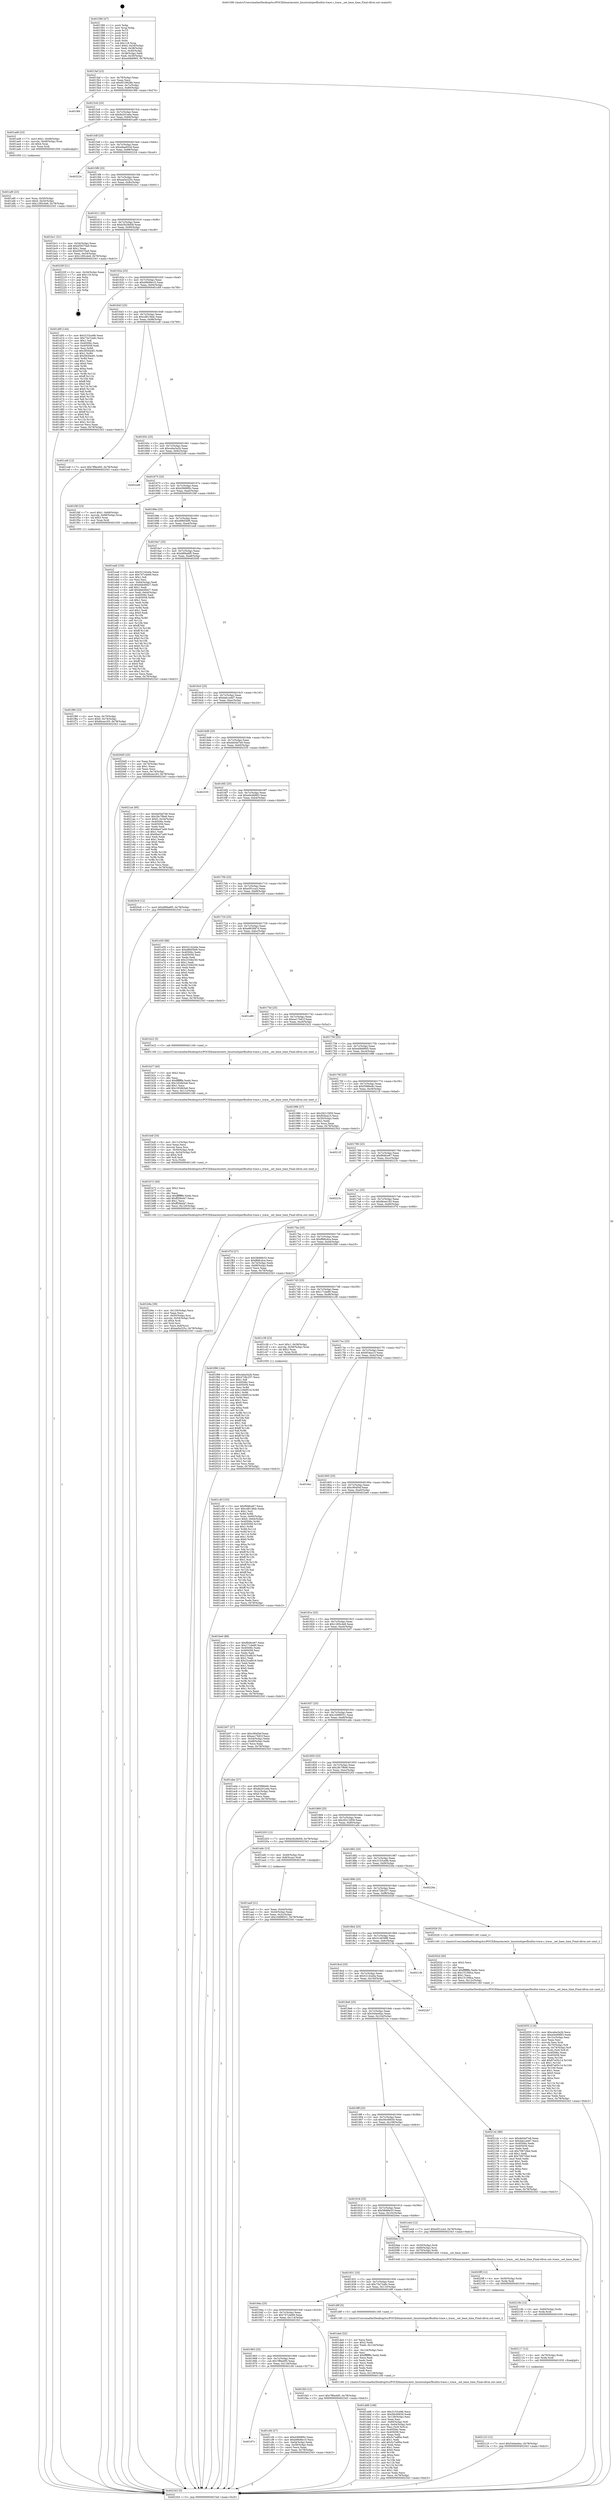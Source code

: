 digraph "0x401580" {
  label = "0x401580 (/mnt/c/Users/mathe/Desktop/tcc/POCII/binaries/extr_linuxtoolsperfbuiltin-trace.c_trace__set_base_time_Final-ollvm.out::main(0))"
  labelloc = "t"
  node[shape=record]

  Entry [label="",width=0.3,height=0.3,shape=circle,fillcolor=black,style=filled]
  "0x4015af" [label="{
     0x4015af [23]\l
     | [instrs]\l
     &nbsp;&nbsp;0x4015af \<+3\>: mov -0x78(%rbp),%eax\l
     &nbsp;&nbsp;0x4015b2 \<+2\>: mov %eax,%ecx\l
     &nbsp;&nbsp;0x4015b4 \<+6\>: sub $0x8519928b,%ecx\l
     &nbsp;&nbsp;0x4015ba \<+3\>: mov %eax,-0x7c(%rbp)\l
     &nbsp;&nbsp;0x4015bd \<+3\>: mov %ecx,-0x80(%rbp)\l
     &nbsp;&nbsp;0x4015c0 \<+6\>: je 00000000004019f4 \<main+0x474\>\l
  }"]
  "0x4019f4" [label="{
     0x4019f4\l
  }", style=dashed]
  "0x4015c6" [label="{
     0x4015c6 [25]\l
     | [instrs]\l
     &nbsp;&nbsp;0x4015c6 \<+5\>: jmp 00000000004015cb \<main+0x4b\>\l
     &nbsp;&nbsp;0x4015cb \<+3\>: mov -0x7c(%rbp),%eax\l
     &nbsp;&nbsp;0x4015ce \<+5\>: sub $0x8a201eda,%eax\l
     &nbsp;&nbsp;0x4015d3 \<+6\>: mov %eax,-0x84(%rbp)\l
     &nbsp;&nbsp;0x4015d9 \<+6\>: je 0000000000401ad9 \<main+0x559\>\l
  }"]
  Exit [label="",width=0.3,height=0.3,shape=circle,fillcolor=black,style=filled,peripheries=2]
  "0x401ad9" [label="{
     0x401ad9 [23]\l
     | [instrs]\l
     &nbsp;&nbsp;0x401ad9 \<+7\>: movl $0x1,-0x48(%rbp)\l
     &nbsp;&nbsp;0x401ae0 \<+4\>: movslq -0x48(%rbp),%rax\l
     &nbsp;&nbsp;0x401ae4 \<+4\>: shl $0x4,%rax\l
     &nbsp;&nbsp;0x401ae8 \<+3\>: mov %rax,%rdi\l
     &nbsp;&nbsp;0x401aeb \<+5\>: call 0000000000401050 \<malloc@plt\>\l
     | [calls]\l
     &nbsp;&nbsp;0x401050 \{1\} (unknown)\l
  }"]
  "0x4015df" [label="{
     0x4015df [25]\l
     | [instrs]\l
     &nbsp;&nbsp;0x4015df \<+5\>: jmp 00000000004015e4 \<main+0x64\>\l
     &nbsp;&nbsp;0x4015e4 \<+3\>: mov -0x7c(%rbp),%eax\l
     &nbsp;&nbsp;0x4015e7 \<+5\>: sub $0xa9aa933d,%eax\l
     &nbsp;&nbsp;0x4015ec \<+6\>: mov %eax,-0x88(%rbp)\l
     &nbsp;&nbsp;0x4015f2 \<+6\>: je 0000000000402224 \<main+0xca4\>\l
  }"]
  "0x402123" [label="{
     0x402123 [12]\l
     | [instrs]\l
     &nbsp;&nbsp;0x402123 \<+7\>: movl $0x544ee0ac,-0x78(%rbp)\l
     &nbsp;&nbsp;0x40212a \<+5\>: jmp 0000000000402343 \<main+0xdc3\>\l
  }"]
  "0x402224" [label="{
     0x402224\l
  }", style=dashed]
  "0x4015f8" [label="{
     0x4015f8 [25]\l
     | [instrs]\l
     &nbsp;&nbsp;0x4015f8 \<+5\>: jmp 00000000004015fd \<main+0x7d\>\l
     &nbsp;&nbsp;0x4015fd \<+3\>: mov -0x7c(%rbp),%eax\l
     &nbsp;&nbsp;0x401600 \<+5\>: sub $0xaa5e325c,%eax\l
     &nbsp;&nbsp;0x401605 \<+6\>: mov %eax,-0x8c(%rbp)\l
     &nbsp;&nbsp;0x40160b \<+6\>: je 0000000000401bc1 \<main+0x641\>\l
  }"]
  "0x402117" [label="{
     0x402117 [12]\l
     | [instrs]\l
     &nbsp;&nbsp;0x402117 \<+4\>: mov -0x70(%rbp),%rdx\l
     &nbsp;&nbsp;0x40211b \<+3\>: mov %rdx,%rdi\l
     &nbsp;&nbsp;0x40211e \<+5\>: call 0000000000401030 \<free@plt\>\l
     | [calls]\l
     &nbsp;&nbsp;0x401030 \{1\} (unknown)\l
  }"]
  "0x401bc1" [label="{
     0x401bc1 [31]\l
     | [instrs]\l
     &nbsp;&nbsp;0x401bc1 \<+3\>: mov -0x54(%rbp),%eax\l
     &nbsp;&nbsp;0x401bc4 \<+5\>: add $0xd59370a9,%eax\l
     &nbsp;&nbsp;0x401bc9 \<+3\>: add $0x1,%eax\l
     &nbsp;&nbsp;0x401bcc \<+5\>: sub $0xd59370a9,%eax\l
     &nbsp;&nbsp;0x401bd1 \<+3\>: mov %eax,-0x54(%rbp)\l
     &nbsp;&nbsp;0x401bd4 \<+7\>: movl $0x1285c4e8,-0x78(%rbp)\l
     &nbsp;&nbsp;0x401bdb \<+5\>: jmp 0000000000402343 \<main+0xdc3\>\l
  }"]
  "0x401611" [label="{
     0x401611 [25]\l
     | [instrs]\l
     &nbsp;&nbsp;0x401611 \<+5\>: jmp 0000000000401616 \<main+0x96\>\l
     &nbsp;&nbsp;0x401616 \<+3\>: mov -0x7c(%rbp),%eax\l
     &nbsp;&nbsp;0x401619 \<+5\>: sub $0xb3b28d58,%eax\l
     &nbsp;&nbsp;0x40161e \<+6\>: mov %eax,-0x90(%rbp)\l
     &nbsp;&nbsp;0x401624 \<+6\>: je 000000000040220f \<main+0xc8f\>\l
  }"]
  "0x40210b" [label="{
     0x40210b [12]\l
     | [instrs]\l
     &nbsp;&nbsp;0x40210b \<+4\>: mov -0x60(%rbp),%rdx\l
     &nbsp;&nbsp;0x40210f \<+3\>: mov %rdx,%rdi\l
     &nbsp;&nbsp;0x402112 \<+5\>: call 0000000000401030 \<free@plt\>\l
     | [calls]\l
     &nbsp;&nbsp;0x401030 \{1\} (unknown)\l
  }"]
  "0x40220f" [label="{
     0x40220f [21]\l
     | [instrs]\l
     &nbsp;&nbsp;0x40220f \<+3\>: mov -0x34(%rbp),%eax\l
     &nbsp;&nbsp;0x402212 \<+7\>: add $0x118,%rsp\l
     &nbsp;&nbsp;0x402219 \<+1\>: pop %rbx\l
     &nbsp;&nbsp;0x40221a \<+2\>: pop %r12\l
     &nbsp;&nbsp;0x40221c \<+2\>: pop %r13\l
     &nbsp;&nbsp;0x40221e \<+2\>: pop %r14\l
     &nbsp;&nbsp;0x402220 \<+2\>: pop %r15\l
     &nbsp;&nbsp;0x402222 \<+1\>: pop %rbp\l
     &nbsp;&nbsp;0x402223 \<+1\>: ret\l
  }"]
  "0x40162a" [label="{
     0x40162a [25]\l
     | [instrs]\l
     &nbsp;&nbsp;0x40162a \<+5\>: jmp 000000000040162f \<main+0xaf\>\l
     &nbsp;&nbsp;0x40162f \<+3\>: mov -0x7c(%rbp),%eax\l
     &nbsp;&nbsp;0x401632 \<+5\>: sub $0xb96d6e10,%eax\l
     &nbsp;&nbsp;0x401637 \<+6\>: mov %eax,-0x94(%rbp)\l
     &nbsp;&nbsp;0x40163d \<+6\>: je 0000000000401d0f \<main+0x78f\>\l
  }"]
  "0x4020ff" [label="{
     0x4020ff [12]\l
     | [instrs]\l
     &nbsp;&nbsp;0x4020ff \<+4\>: mov -0x50(%rbp),%rdx\l
     &nbsp;&nbsp;0x402103 \<+3\>: mov %rdx,%rdi\l
     &nbsp;&nbsp;0x402106 \<+5\>: call 0000000000401030 \<free@plt\>\l
     | [calls]\l
     &nbsp;&nbsp;0x401030 \{1\} (unknown)\l
  }"]
  "0x401d0f" [label="{
     0x401d0f [144]\l
     | [instrs]\l
     &nbsp;&nbsp;0x401d0f \<+5\>: mov $0x3153ce9b,%eax\l
     &nbsp;&nbsp;0x401d14 \<+5\>: mov $0x73a72a8c,%ecx\l
     &nbsp;&nbsp;0x401d19 \<+2\>: mov $0x1,%dl\l
     &nbsp;&nbsp;0x401d1b \<+7\>: mov 0x40506c,%esi\l
     &nbsp;&nbsp;0x401d22 \<+7\>: mov 0x405058,%edi\l
     &nbsp;&nbsp;0x401d29 \<+3\>: mov %esi,%r8d\l
     &nbsp;&nbsp;0x401d2c \<+7\>: sub $0x5830e4f1,%r8d\l
     &nbsp;&nbsp;0x401d33 \<+4\>: sub $0x1,%r8d\l
     &nbsp;&nbsp;0x401d37 \<+7\>: add $0x5830e4f1,%r8d\l
     &nbsp;&nbsp;0x401d3e \<+4\>: imul %r8d,%esi\l
     &nbsp;&nbsp;0x401d42 \<+3\>: and $0x1,%esi\l
     &nbsp;&nbsp;0x401d45 \<+3\>: cmp $0x0,%esi\l
     &nbsp;&nbsp;0x401d48 \<+4\>: sete %r9b\l
     &nbsp;&nbsp;0x401d4c \<+3\>: cmp $0xa,%edi\l
     &nbsp;&nbsp;0x401d4f \<+4\>: setl %r10b\l
     &nbsp;&nbsp;0x401d53 \<+3\>: mov %r9b,%r11b\l
     &nbsp;&nbsp;0x401d56 \<+4\>: xor $0xff,%r11b\l
     &nbsp;&nbsp;0x401d5a \<+3\>: mov %r10b,%bl\l
     &nbsp;&nbsp;0x401d5d \<+3\>: xor $0xff,%bl\l
     &nbsp;&nbsp;0x401d60 \<+3\>: xor $0x0,%dl\l
     &nbsp;&nbsp;0x401d63 \<+3\>: mov %r11b,%r14b\l
     &nbsp;&nbsp;0x401d66 \<+4\>: and $0x0,%r14b\l
     &nbsp;&nbsp;0x401d6a \<+3\>: and %dl,%r9b\l
     &nbsp;&nbsp;0x401d6d \<+3\>: mov %bl,%r15b\l
     &nbsp;&nbsp;0x401d70 \<+4\>: and $0x0,%r15b\l
     &nbsp;&nbsp;0x401d74 \<+3\>: and %dl,%r10b\l
     &nbsp;&nbsp;0x401d77 \<+3\>: or %r9b,%r14b\l
     &nbsp;&nbsp;0x401d7a \<+3\>: or %r10b,%r15b\l
     &nbsp;&nbsp;0x401d7d \<+3\>: xor %r15b,%r14b\l
     &nbsp;&nbsp;0x401d80 \<+3\>: or %bl,%r11b\l
     &nbsp;&nbsp;0x401d83 \<+4\>: xor $0xff,%r11b\l
     &nbsp;&nbsp;0x401d87 \<+3\>: or $0x0,%dl\l
     &nbsp;&nbsp;0x401d8a \<+3\>: and %dl,%r11b\l
     &nbsp;&nbsp;0x401d8d \<+3\>: or %r11b,%r14b\l
     &nbsp;&nbsp;0x401d90 \<+4\>: test $0x1,%r14b\l
     &nbsp;&nbsp;0x401d94 \<+3\>: cmovne %ecx,%eax\l
     &nbsp;&nbsp;0x401d97 \<+3\>: mov %eax,-0x78(%rbp)\l
     &nbsp;&nbsp;0x401d9a \<+5\>: jmp 0000000000402343 \<main+0xdc3\>\l
  }"]
  "0x401643" [label="{
     0x401643 [25]\l
     | [instrs]\l
     &nbsp;&nbsp;0x401643 \<+5\>: jmp 0000000000401648 \<main+0xc8\>\l
     &nbsp;&nbsp;0x401648 \<+3\>: mov -0x7c(%rbp),%eax\l
     &nbsp;&nbsp;0x40164b \<+5\>: sub $0xcd8136dc,%eax\l
     &nbsp;&nbsp;0x401650 \<+6\>: mov %eax,-0x98(%rbp)\l
     &nbsp;&nbsp;0x401656 \<+6\>: je 0000000000401ce8 \<main+0x768\>\l
  }"]
  "0x402055" [label="{
     0x402055 [116]\l
     | [instrs]\l
     &nbsp;&nbsp;0x402055 \<+5\>: mov $0xceba3a2b,%ecx\l
     &nbsp;&nbsp;0x40205a \<+5\>: mov $0xe0e46883,%edx\l
     &nbsp;&nbsp;0x40205f \<+6\>: mov -0x12c(%rbp),%esi\l
     &nbsp;&nbsp;0x402065 \<+3\>: imul %eax,%esi\l
     &nbsp;&nbsp;0x402068 \<+3\>: movslq %esi,%rdi\l
     &nbsp;&nbsp;0x40206b \<+4\>: mov -0x70(%rbp),%r8\l
     &nbsp;&nbsp;0x40206f \<+4\>: movslq -0x74(%rbp),%r9\l
     &nbsp;&nbsp;0x402073 \<+4\>: mov %rdi,(%r8,%r9,8)\l
     &nbsp;&nbsp;0x402077 \<+7\>: mov 0x40506c,%eax\l
     &nbsp;&nbsp;0x40207e \<+7\>: mov 0x405058,%esi\l
     &nbsp;&nbsp;0x402085 \<+3\>: mov %eax,%r10d\l
     &nbsp;&nbsp;0x402088 \<+7\>: add $0x87a05c14,%r10d\l
     &nbsp;&nbsp;0x40208f \<+4\>: sub $0x1,%r10d\l
     &nbsp;&nbsp;0x402093 \<+7\>: sub $0x87a05c14,%r10d\l
     &nbsp;&nbsp;0x40209a \<+4\>: imul %r10d,%eax\l
     &nbsp;&nbsp;0x40209e \<+3\>: and $0x1,%eax\l
     &nbsp;&nbsp;0x4020a1 \<+3\>: cmp $0x0,%eax\l
     &nbsp;&nbsp;0x4020a4 \<+4\>: sete %r11b\l
     &nbsp;&nbsp;0x4020a8 \<+3\>: cmp $0xa,%esi\l
     &nbsp;&nbsp;0x4020ab \<+3\>: setl %bl\l
     &nbsp;&nbsp;0x4020ae \<+3\>: mov %r11b,%r14b\l
     &nbsp;&nbsp;0x4020b1 \<+3\>: and %bl,%r14b\l
     &nbsp;&nbsp;0x4020b4 \<+3\>: xor %bl,%r11b\l
     &nbsp;&nbsp;0x4020b7 \<+3\>: or %r11b,%r14b\l
     &nbsp;&nbsp;0x4020ba \<+4\>: test $0x1,%r14b\l
     &nbsp;&nbsp;0x4020be \<+3\>: cmovne %edx,%ecx\l
     &nbsp;&nbsp;0x4020c1 \<+3\>: mov %ecx,-0x78(%rbp)\l
     &nbsp;&nbsp;0x4020c4 \<+5\>: jmp 0000000000402343 \<main+0xdc3\>\l
  }"]
  "0x401ce8" [label="{
     0x401ce8 [12]\l
     | [instrs]\l
     &nbsp;&nbsp;0x401ce8 \<+7\>: movl $0x7ff4e495,-0x78(%rbp)\l
     &nbsp;&nbsp;0x401cef \<+5\>: jmp 0000000000402343 \<main+0xdc3\>\l
  }"]
  "0x40165c" [label="{
     0x40165c [25]\l
     | [instrs]\l
     &nbsp;&nbsp;0x40165c \<+5\>: jmp 0000000000401661 \<main+0xe1\>\l
     &nbsp;&nbsp;0x401661 \<+3\>: mov -0x7c(%rbp),%eax\l
     &nbsp;&nbsp;0x401664 \<+5\>: sub $0xceba3a2b,%eax\l
     &nbsp;&nbsp;0x401669 \<+6\>: mov %eax,-0x9c(%rbp)\l
     &nbsp;&nbsp;0x40166f \<+6\>: je 00000000004022d8 \<main+0xd58\>\l
  }"]
  "0x40202d" [label="{
     0x40202d [40]\l
     | [instrs]\l
     &nbsp;&nbsp;0x40202d \<+5\>: mov $0x2,%ecx\l
     &nbsp;&nbsp;0x402032 \<+1\>: cltd\l
     &nbsp;&nbsp;0x402033 \<+2\>: idiv %ecx\l
     &nbsp;&nbsp;0x402035 \<+6\>: imul $0xfffffffe,%edx,%ecx\l
     &nbsp;&nbsp;0x40203b \<+6\>: sub $0x15156fca,%ecx\l
     &nbsp;&nbsp;0x402041 \<+3\>: add $0x1,%ecx\l
     &nbsp;&nbsp;0x402044 \<+6\>: add $0x15156fca,%ecx\l
     &nbsp;&nbsp;0x40204a \<+6\>: mov %ecx,-0x12c(%rbp)\l
     &nbsp;&nbsp;0x402050 \<+5\>: call 0000000000401160 \<next_i\>\l
     | [calls]\l
     &nbsp;&nbsp;0x401160 \{1\} (/mnt/c/Users/mathe/Desktop/tcc/POCII/binaries/extr_linuxtoolsperfbuiltin-trace.c_trace__set_base_time_Final-ollvm.out::next_i)\l
  }"]
  "0x4022d8" [label="{
     0x4022d8\l
  }", style=dashed]
  "0x401675" [label="{
     0x401675 [25]\l
     | [instrs]\l
     &nbsp;&nbsp;0x401675 \<+5\>: jmp 000000000040167a \<main+0xfa\>\l
     &nbsp;&nbsp;0x40167a \<+3\>: mov -0x7c(%rbp),%eax\l
     &nbsp;&nbsp;0x40167d \<+5\>: sub $0xd3668f0c,%eax\l
     &nbsp;&nbsp;0x401682 \<+6\>: mov %eax,-0xa0(%rbp)\l
     &nbsp;&nbsp;0x401688 \<+6\>: je 0000000000401f4f \<main+0x9cf\>\l
  }"]
  "0x401f66" [label="{
     0x401f66 [23]\l
     | [instrs]\l
     &nbsp;&nbsp;0x401f66 \<+4\>: mov %rax,-0x70(%rbp)\l
     &nbsp;&nbsp;0x401f6a \<+7\>: movl $0x0,-0x74(%rbp)\l
     &nbsp;&nbsp;0x401f71 \<+7\>: movl $0xfdcee183,-0x78(%rbp)\l
     &nbsp;&nbsp;0x401f78 \<+5\>: jmp 0000000000402343 \<main+0xdc3\>\l
  }"]
  "0x401f4f" [label="{
     0x401f4f [23]\l
     | [instrs]\l
     &nbsp;&nbsp;0x401f4f \<+7\>: movl $0x1,-0x68(%rbp)\l
     &nbsp;&nbsp;0x401f56 \<+4\>: movslq -0x68(%rbp),%rax\l
     &nbsp;&nbsp;0x401f5a \<+4\>: shl $0x3,%rax\l
     &nbsp;&nbsp;0x401f5e \<+3\>: mov %rax,%rdi\l
     &nbsp;&nbsp;0x401f61 \<+5\>: call 0000000000401050 \<malloc@plt\>\l
     | [calls]\l
     &nbsp;&nbsp;0x401050 \{1\} (unknown)\l
  }"]
  "0x40168e" [label="{
     0x40168e [25]\l
     | [instrs]\l
     &nbsp;&nbsp;0x40168e \<+5\>: jmp 0000000000401693 \<main+0x113\>\l
     &nbsp;&nbsp;0x401693 \<+3\>: mov -0x7c(%rbp),%eax\l
     &nbsp;&nbsp;0x401696 \<+5\>: sub $0xd9605bf0,%eax\l
     &nbsp;&nbsp;0x40169b \<+6\>: mov %eax,-0xa4(%rbp)\l
     &nbsp;&nbsp;0x4016a1 \<+6\>: je 0000000000401ea8 \<main+0x928\>\l
  }"]
  "0x401dd8" [label="{
     0x401dd8 [108]\l
     | [instrs]\l
     &nbsp;&nbsp;0x401dd8 \<+5\>: mov $0x3153ce9b,%ecx\l
     &nbsp;&nbsp;0x401ddd \<+5\>: mov $0x56c06630,%edx\l
     &nbsp;&nbsp;0x401de2 \<+6\>: mov -0x128(%rbp),%esi\l
     &nbsp;&nbsp;0x401de8 \<+3\>: imul %eax,%esi\l
     &nbsp;&nbsp;0x401deb \<+4\>: mov -0x60(%rbp),%r8\l
     &nbsp;&nbsp;0x401def \<+4\>: movslq -0x64(%rbp),%r9\l
     &nbsp;&nbsp;0x401df3 \<+4\>: mov %esi,(%r8,%r9,4)\l
     &nbsp;&nbsp;0x401df7 \<+7\>: mov 0x40506c,%eax\l
     &nbsp;&nbsp;0x401dfe \<+7\>: mov 0x405058,%esi\l
     &nbsp;&nbsp;0x401e05 \<+2\>: mov %eax,%edi\l
     &nbsp;&nbsp;0x401e07 \<+6\>: sub $0x5c7adf0a,%edi\l
     &nbsp;&nbsp;0x401e0d \<+3\>: sub $0x1,%edi\l
     &nbsp;&nbsp;0x401e10 \<+6\>: add $0x5c7adf0a,%edi\l
     &nbsp;&nbsp;0x401e16 \<+3\>: imul %edi,%eax\l
     &nbsp;&nbsp;0x401e19 \<+3\>: and $0x1,%eax\l
     &nbsp;&nbsp;0x401e1c \<+3\>: cmp $0x0,%eax\l
     &nbsp;&nbsp;0x401e1f \<+4\>: sete %r10b\l
     &nbsp;&nbsp;0x401e23 \<+3\>: cmp $0xa,%esi\l
     &nbsp;&nbsp;0x401e26 \<+4\>: setl %r11b\l
     &nbsp;&nbsp;0x401e2a \<+3\>: mov %r10b,%bl\l
     &nbsp;&nbsp;0x401e2d \<+3\>: and %r11b,%bl\l
     &nbsp;&nbsp;0x401e30 \<+3\>: xor %r11b,%r10b\l
     &nbsp;&nbsp;0x401e33 \<+3\>: or %r10b,%bl\l
     &nbsp;&nbsp;0x401e36 \<+3\>: test $0x1,%bl\l
     &nbsp;&nbsp;0x401e39 \<+3\>: cmovne %edx,%ecx\l
     &nbsp;&nbsp;0x401e3c \<+3\>: mov %ecx,-0x78(%rbp)\l
     &nbsp;&nbsp;0x401e3f \<+5\>: jmp 0000000000402343 \<main+0xdc3\>\l
  }"]
  "0x401ea8" [label="{
     0x401ea8 [155]\l
     | [instrs]\l
     &nbsp;&nbsp;0x401ea8 \<+5\>: mov $0x52142a0a,%eax\l
     &nbsp;&nbsp;0x401ead \<+5\>: mov $0x747c4e69,%ecx\l
     &nbsp;&nbsp;0x401eb2 \<+2\>: mov $0x1,%dl\l
     &nbsp;&nbsp;0x401eb4 \<+2\>: xor %esi,%esi\l
     &nbsp;&nbsp;0x401eb6 \<+3\>: mov -0x64(%rbp),%edi\l
     &nbsp;&nbsp;0x401eb9 \<+6\>: sub $0xbbb49d27,%edi\l
     &nbsp;&nbsp;0x401ebf \<+3\>: add $0x1,%edi\l
     &nbsp;&nbsp;0x401ec2 \<+6\>: add $0xbbb49d27,%edi\l
     &nbsp;&nbsp;0x401ec8 \<+3\>: mov %edi,-0x64(%rbp)\l
     &nbsp;&nbsp;0x401ecb \<+7\>: mov 0x40506c,%edi\l
     &nbsp;&nbsp;0x401ed2 \<+8\>: mov 0x405058,%r8d\l
     &nbsp;&nbsp;0x401eda \<+3\>: sub $0x1,%esi\l
     &nbsp;&nbsp;0x401edd \<+3\>: mov %edi,%r9d\l
     &nbsp;&nbsp;0x401ee0 \<+3\>: add %esi,%r9d\l
     &nbsp;&nbsp;0x401ee3 \<+4\>: imul %r9d,%edi\l
     &nbsp;&nbsp;0x401ee7 \<+3\>: and $0x1,%edi\l
     &nbsp;&nbsp;0x401eea \<+3\>: cmp $0x0,%edi\l
     &nbsp;&nbsp;0x401eed \<+4\>: sete %r10b\l
     &nbsp;&nbsp;0x401ef1 \<+4\>: cmp $0xa,%r8d\l
     &nbsp;&nbsp;0x401ef5 \<+4\>: setl %r11b\l
     &nbsp;&nbsp;0x401ef9 \<+3\>: mov %r10b,%bl\l
     &nbsp;&nbsp;0x401efc \<+3\>: xor $0xff,%bl\l
     &nbsp;&nbsp;0x401eff \<+3\>: mov %r11b,%r14b\l
     &nbsp;&nbsp;0x401f02 \<+4\>: xor $0xff,%r14b\l
     &nbsp;&nbsp;0x401f06 \<+3\>: xor $0x0,%dl\l
     &nbsp;&nbsp;0x401f09 \<+3\>: mov %bl,%r15b\l
     &nbsp;&nbsp;0x401f0c \<+4\>: and $0x0,%r15b\l
     &nbsp;&nbsp;0x401f10 \<+3\>: and %dl,%r10b\l
     &nbsp;&nbsp;0x401f13 \<+3\>: mov %r14b,%r12b\l
     &nbsp;&nbsp;0x401f16 \<+4\>: and $0x0,%r12b\l
     &nbsp;&nbsp;0x401f1a \<+3\>: and %dl,%r11b\l
     &nbsp;&nbsp;0x401f1d \<+3\>: or %r10b,%r15b\l
     &nbsp;&nbsp;0x401f20 \<+3\>: or %r11b,%r12b\l
     &nbsp;&nbsp;0x401f23 \<+3\>: xor %r12b,%r15b\l
     &nbsp;&nbsp;0x401f26 \<+3\>: or %r14b,%bl\l
     &nbsp;&nbsp;0x401f29 \<+3\>: xor $0xff,%bl\l
     &nbsp;&nbsp;0x401f2c \<+3\>: or $0x0,%dl\l
     &nbsp;&nbsp;0x401f2f \<+2\>: and %dl,%bl\l
     &nbsp;&nbsp;0x401f31 \<+3\>: or %bl,%r15b\l
     &nbsp;&nbsp;0x401f34 \<+4\>: test $0x1,%r15b\l
     &nbsp;&nbsp;0x401f38 \<+3\>: cmovne %ecx,%eax\l
     &nbsp;&nbsp;0x401f3b \<+3\>: mov %eax,-0x78(%rbp)\l
     &nbsp;&nbsp;0x401f3e \<+5\>: jmp 0000000000402343 \<main+0xdc3\>\l
  }"]
  "0x4016a7" [label="{
     0x4016a7 [25]\l
     | [instrs]\l
     &nbsp;&nbsp;0x4016a7 \<+5\>: jmp 00000000004016ac \<main+0x12c\>\l
     &nbsp;&nbsp;0x4016ac \<+3\>: mov -0x7c(%rbp),%eax\l
     &nbsp;&nbsp;0x4016af \<+5\>: sub $0xd9f4a6f5,%eax\l
     &nbsp;&nbsp;0x4016b4 \<+6\>: mov %eax,-0xa8(%rbp)\l
     &nbsp;&nbsp;0x4016ba \<+6\>: je 00000000004020d5 \<main+0xb55\>\l
  }"]
  "0x401da4" [label="{
     0x401da4 [52]\l
     | [instrs]\l
     &nbsp;&nbsp;0x401da4 \<+2\>: xor %ecx,%ecx\l
     &nbsp;&nbsp;0x401da6 \<+5\>: mov $0x2,%edx\l
     &nbsp;&nbsp;0x401dab \<+6\>: mov %edx,-0x124(%rbp)\l
     &nbsp;&nbsp;0x401db1 \<+1\>: cltd\l
     &nbsp;&nbsp;0x401db2 \<+6\>: mov -0x124(%rbp),%esi\l
     &nbsp;&nbsp;0x401db8 \<+2\>: idiv %esi\l
     &nbsp;&nbsp;0x401dba \<+6\>: imul $0xfffffffe,%edx,%edx\l
     &nbsp;&nbsp;0x401dc0 \<+2\>: mov %ecx,%edi\l
     &nbsp;&nbsp;0x401dc2 \<+2\>: sub %edx,%edi\l
     &nbsp;&nbsp;0x401dc4 \<+2\>: mov %ecx,%edx\l
     &nbsp;&nbsp;0x401dc6 \<+3\>: sub $0x1,%edx\l
     &nbsp;&nbsp;0x401dc9 \<+2\>: add %edx,%edi\l
     &nbsp;&nbsp;0x401dcb \<+2\>: sub %edi,%ecx\l
     &nbsp;&nbsp;0x401dcd \<+6\>: mov %ecx,-0x128(%rbp)\l
     &nbsp;&nbsp;0x401dd3 \<+5\>: call 0000000000401160 \<next_i\>\l
     | [calls]\l
     &nbsp;&nbsp;0x401160 \{1\} (/mnt/c/Users/mathe/Desktop/tcc/POCII/binaries/extr_linuxtoolsperfbuiltin-trace.c_trace__set_base_time_Final-ollvm.out::next_i)\l
  }"]
  "0x4020d5" [label="{
     0x4020d5 [25]\l
     | [instrs]\l
     &nbsp;&nbsp;0x4020d5 \<+2\>: xor %eax,%eax\l
     &nbsp;&nbsp;0x4020d7 \<+3\>: mov -0x74(%rbp),%ecx\l
     &nbsp;&nbsp;0x4020da \<+3\>: sub $0x1,%eax\l
     &nbsp;&nbsp;0x4020dd \<+2\>: sub %eax,%ecx\l
     &nbsp;&nbsp;0x4020df \<+3\>: mov %ecx,-0x74(%rbp)\l
     &nbsp;&nbsp;0x4020e2 \<+7\>: movl $0xfdcee183,-0x78(%rbp)\l
     &nbsp;&nbsp;0x4020e9 \<+5\>: jmp 0000000000402343 \<main+0xdc3\>\l
  }"]
  "0x4016c0" [label="{
     0x4016c0 [25]\l
     | [instrs]\l
     &nbsp;&nbsp;0x4016c0 \<+5\>: jmp 00000000004016c5 \<main+0x145\>\l
     &nbsp;&nbsp;0x4016c5 \<+3\>: mov -0x7c(%rbp),%eax\l
     &nbsp;&nbsp;0x4016c8 \<+5\>: sub $0xdab1add7,%eax\l
     &nbsp;&nbsp;0x4016cd \<+6\>: mov %eax,-0xac(%rbp)\l
     &nbsp;&nbsp;0x4016d3 \<+6\>: je 00000000004021a4 \<main+0xc24\>\l
  }"]
  "0x40197c" [label="{
     0x40197c\l
  }", style=dashed]
  "0x4021a4" [label="{
     0x4021a4 [95]\l
     | [instrs]\l
     &nbsp;&nbsp;0x4021a4 \<+5\>: mov $0xde04d7e9,%eax\l
     &nbsp;&nbsp;0x4021a9 \<+5\>: mov $0x28c7f6e8,%ecx\l
     &nbsp;&nbsp;0x4021ae \<+7\>: movl $0x0,-0x34(%rbp)\l
     &nbsp;&nbsp;0x4021b5 \<+7\>: mov 0x40506c,%edx\l
     &nbsp;&nbsp;0x4021bc \<+7\>: mov 0x405058,%esi\l
     &nbsp;&nbsp;0x4021c3 \<+2\>: mov %edx,%edi\l
     &nbsp;&nbsp;0x4021c5 \<+6\>: add $0xbbe47a49,%edi\l
     &nbsp;&nbsp;0x4021cb \<+3\>: sub $0x1,%edi\l
     &nbsp;&nbsp;0x4021ce \<+6\>: sub $0xbbe47a49,%edi\l
     &nbsp;&nbsp;0x4021d4 \<+3\>: imul %edi,%edx\l
     &nbsp;&nbsp;0x4021d7 \<+3\>: and $0x1,%edx\l
     &nbsp;&nbsp;0x4021da \<+3\>: cmp $0x0,%edx\l
     &nbsp;&nbsp;0x4021dd \<+4\>: sete %r8b\l
     &nbsp;&nbsp;0x4021e1 \<+3\>: cmp $0xa,%esi\l
     &nbsp;&nbsp;0x4021e4 \<+4\>: setl %r9b\l
     &nbsp;&nbsp;0x4021e8 \<+3\>: mov %r8b,%r10b\l
     &nbsp;&nbsp;0x4021eb \<+3\>: and %r9b,%r10b\l
     &nbsp;&nbsp;0x4021ee \<+3\>: xor %r9b,%r8b\l
     &nbsp;&nbsp;0x4021f1 \<+3\>: or %r8b,%r10b\l
     &nbsp;&nbsp;0x4021f4 \<+4\>: test $0x1,%r10b\l
     &nbsp;&nbsp;0x4021f8 \<+3\>: cmovne %ecx,%eax\l
     &nbsp;&nbsp;0x4021fb \<+3\>: mov %eax,-0x78(%rbp)\l
     &nbsp;&nbsp;0x4021fe \<+5\>: jmp 0000000000402343 \<main+0xdc3\>\l
  }"]
  "0x4016d9" [label="{
     0x4016d9 [25]\l
     | [instrs]\l
     &nbsp;&nbsp;0x4016d9 \<+5\>: jmp 00000000004016de \<main+0x15e\>\l
     &nbsp;&nbsp;0x4016de \<+3\>: mov -0x7c(%rbp),%eax\l
     &nbsp;&nbsp;0x4016e1 \<+5\>: sub $0xde04d7e9,%eax\l
     &nbsp;&nbsp;0x4016e6 \<+6\>: mov %eax,-0xb0(%rbp)\l
     &nbsp;&nbsp;0x4016ec \<+6\>: je 0000000000402335 \<main+0xdb5\>\l
  }"]
  "0x401cf4" [label="{
     0x401cf4 [27]\l
     | [instrs]\l
     &nbsp;&nbsp;0x401cf4 \<+5\>: mov $0xd3668f0c,%eax\l
     &nbsp;&nbsp;0x401cf9 \<+5\>: mov $0xb96d6e10,%ecx\l
     &nbsp;&nbsp;0x401cfe \<+3\>: mov -0x64(%rbp),%edx\l
     &nbsp;&nbsp;0x401d01 \<+3\>: cmp -0x58(%rbp),%edx\l
     &nbsp;&nbsp;0x401d04 \<+3\>: cmovl %ecx,%eax\l
     &nbsp;&nbsp;0x401d07 \<+3\>: mov %eax,-0x78(%rbp)\l
     &nbsp;&nbsp;0x401d0a \<+5\>: jmp 0000000000402343 \<main+0xdc3\>\l
  }"]
  "0x402335" [label="{
     0x402335\l
  }", style=dashed]
  "0x4016f2" [label="{
     0x4016f2 [25]\l
     | [instrs]\l
     &nbsp;&nbsp;0x4016f2 \<+5\>: jmp 00000000004016f7 \<main+0x177\>\l
     &nbsp;&nbsp;0x4016f7 \<+3\>: mov -0x7c(%rbp),%eax\l
     &nbsp;&nbsp;0x4016fa \<+5\>: sub $0xe0e46883,%eax\l
     &nbsp;&nbsp;0x4016ff \<+6\>: mov %eax,-0xb4(%rbp)\l
     &nbsp;&nbsp;0x401705 \<+6\>: je 00000000004020c9 \<main+0xb49\>\l
  }"]
  "0x401963" [label="{
     0x401963 [25]\l
     | [instrs]\l
     &nbsp;&nbsp;0x401963 \<+5\>: jmp 0000000000401968 \<main+0x3e8\>\l
     &nbsp;&nbsp;0x401968 \<+3\>: mov -0x7c(%rbp),%eax\l
     &nbsp;&nbsp;0x40196b \<+5\>: sub $0x7ff4e495,%eax\l
     &nbsp;&nbsp;0x401970 \<+6\>: mov %eax,-0x118(%rbp)\l
     &nbsp;&nbsp;0x401976 \<+6\>: je 0000000000401cf4 \<main+0x774\>\l
  }"]
  "0x4020c9" [label="{
     0x4020c9 [12]\l
     | [instrs]\l
     &nbsp;&nbsp;0x4020c9 \<+7\>: movl $0xd9f4a6f5,-0x78(%rbp)\l
     &nbsp;&nbsp;0x4020d0 \<+5\>: jmp 0000000000402343 \<main+0xdc3\>\l
  }"]
  "0x40170b" [label="{
     0x40170b [25]\l
     | [instrs]\l
     &nbsp;&nbsp;0x40170b \<+5\>: jmp 0000000000401710 \<main+0x190\>\l
     &nbsp;&nbsp;0x401710 \<+3\>: mov -0x7c(%rbp),%eax\l
     &nbsp;&nbsp;0x401713 \<+5\>: sub $0xe5f1cca3,%eax\l
     &nbsp;&nbsp;0x401718 \<+6\>: mov %eax,-0xb8(%rbp)\l
     &nbsp;&nbsp;0x40171e \<+6\>: je 0000000000401e50 \<main+0x8d0\>\l
  }"]
  "0x401f43" [label="{
     0x401f43 [12]\l
     | [instrs]\l
     &nbsp;&nbsp;0x401f43 \<+7\>: movl $0x7ff4e495,-0x78(%rbp)\l
     &nbsp;&nbsp;0x401f4a \<+5\>: jmp 0000000000402343 \<main+0xdc3\>\l
  }"]
  "0x401e50" [label="{
     0x401e50 [88]\l
     | [instrs]\l
     &nbsp;&nbsp;0x401e50 \<+5\>: mov $0x52142a0a,%eax\l
     &nbsp;&nbsp;0x401e55 \<+5\>: mov $0xd9605bf0,%ecx\l
     &nbsp;&nbsp;0x401e5a \<+7\>: mov 0x40506c,%edx\l
     &nbsp;&nbsp;0x401e61 \<+7\>: mov 0x405058,%esi\l
     &nbsp;&nbsp;0x401e68 \<+2\>: mov %edx,%edi\l
     &nbsp;&nbsp;0x401e6a \<+6\>: add $0x2334b250,%edi\l
     &nbsp;&nbsp;0x401e70 \<+3\>: sub $0x1,%edi\l
     &nbsp;&nbsp;0x401e73 \<+6\>: sub $0x2334b250,%edi\l
     &nbsp;&nbsp;0x401e79 \<+3\>: imul %edi,%edx\l
     &nbsp;&nbsp;0x401e7c \<+3\>: and $0x1,%edx\l
     &nbsp;&nbsp;0x401e7f \<+3\>: cmp $0x0,%edx\l
     &nbsp;&nbsp;0x401e82 \<+4\>: sete %r8b\l
     &nbsp;&nbsp;0x401e86 \<+3\>: cmp $0xa,%esi\l
     &nbsp;&nbsp;0x401e89 \<+4\>: setl %r9b\l
     &nbsp;&nbsp;0x401e8d \<+3\>: mov %r8b,%r10b\l
     &nbsp;&nbsp;0x401e90 \<+3\>: and %r9b,%r10b\l
     &nbsp;&nbsp;0x401e93 \<+3\>: xor %r9b,%r8b\l
     &nbsp;&nbsp;0x401e96 \<+3\>: or %r8b,%r10b\l
     &nbsp;&nbsp;0x401e99 \<+4\>: test $0x1,%r10b\l
     &nbsp;&nbsp;0x401e9d \<+3\>: cmovne %ecx,%eax\l
     &nbsp;&nbsp;0x401ea0 \<+3\>: mov %eax,-0x78(%rbp)\l
     &nbsp;&nbsp;0x401ea3 \<+5\>: jmp 0000000000402343 \<main+0xdc3\>\l
  }"]
  "0x401724" [label="{
     0x401724 [25]\l
     | [instrs]\l
     &nbsp;&nbsp;0x401724 \<+5\>: jmp 0000000000401729 \<main+0x1a9\>\l
     &nbsp;&nbsp;0x401729 \<+3\>: mov -0x7c(%rbp),%eax\l
     &nbsp;&nbsp;0x40172c \<+5\>: sub $0xe863087d,%eax\l
     &nbsp;&nbsp;0x401731 \<+6\>: mov %eax,-0xbc(%rbp)\l
     &nbsp;&nbsp;0x401737 \<+6\>: je 0000000000401a90 \<main+0x510\>\l
  }"]
  "0x40194a" [label="{
     0x40194a [25]\l
     | [instrs]\l
     &nbsp;&nbsp;0x40194a \<+5\>: jmp 000000000040194f \<main+0x3cf\>\l
     &nbsp;&nbsp;0x40194f \<+3\>: mov -0x7c(%rbp),%eax\l
     &nbsp;&nbsp;0x401952 \<+5\>: sub $0x747c4e69,%eax\l
     &nbsp;&nbsp;0x401957 \<+6\>: mov %eax,-0x114(%rbp)\l
     &nbsp;&nbsp;0x40195d \<+6\>: je 0000000000401f43 \<main+0x9c3\>\l
  }"]
  "0x401a90" [label="{
     0x401a90\l
  }", style=dashed]
  "0x40173d" [label="{
     0x40173d [25]\l
     | [instrs]\l
     &nbsp;&nbsp;0x40173d \<+5\>: jmp 0000000000401742 \<main+0x1c2\>\l
     &nbsp;&nbsp;0x401742 \<+3\>: mov -0x7c(%rbp),%eax\l
     &nbsp;&nbsp;0x401745 \<+5\>: sub $0xea17b81f,%eax\l
     &nbsp;&nbsp;0x40174a \<+6\>: mov %eax,-0xc0(%rbp)\l
     &nbsp;&nbsp;0x401750 \<+6\>: je 0000000000401b22 \<main+0x5a2\>\l
  }"]
  "0x401d9f" [label="{
     0x401d9f [5]\l
     | [instrs]\l
     &nbsp;&nbsp;0x401d9f \<+5\>: call 0000000000401160 \<next_i\>\l
     | [calls]\l
     &nbsp;&nbsp;0x401160 \{1\} (/mnt/c/Users/mathe/Desktop/tcc/POCII/binaries/extr_linuxtoolsperfbuiltin-trace.c_trace__set_base_time_Final-ollvm.out::next_i)\l
  }"]
  "0x401b22" [label="{
     0x401b22 [5]\l
     | [instrs]\l
     &nbsp;&nbsp;0x401b22 \<+5\>: call 0000000000401160 \<next_i\>\l
     | [calls]\l
     &nbsp;&nbsp;0x401160 \{1\} (/mnt/c/Users/mathe/Desktop/tcc/POCII/binaries/extr_linuxtoolsperfbuiltin-trace.c_trace__set_base_time_Final-ollvm.out::next_i)\l
  }"]
  "0x401756" [label="{
     0x401756 [25]\l
     | [instrs]\l
     &nbsp;&nbsp;0x401756 \<+5\>: jmp 000000000040175b \<main+0x1db\>\l
     &nbsp;&nbsp;0x40175b \<+3\>: mov -0x7c(%rbp),%eax\l
     &nbsp;&nbsp;0x40175e \<+5\>: sub $0xed4b6665,%eax\l
     &nbsp;&nbsp;0x401763 \<+6\>: mov %eax,-0xc4(%rbp)\l
     &nbsp;&nbsp;0x401769 \<+6\>: je 0000000000401986 \<main+0x406\>\l
  }"]
  "0x401931" [label="{
     0x401931 [25]\l
     | [instrs]\l
     &nbsp;&nbsp;0x401931 \<+5\>: jmp 0000000000401936 \<main+0x3b6\>\l
     &nbsp;&nbsp;0x401936 \<+3\>: mov -0x7c(%rbp),%eax\l
     &nbsp;&nbsp;0x401939 \<+5\>: sub $0x73a72a8c,%eax\l
     &nbsp;&nbsp;0x40193e \<+6\>: mov %eax,-0x110(%rbp)\l
     &nbsp;&nbsp;0x401944 \<+6\>: je 0000000000401d9f \<main+0x81f\>\l
  }"]
  "0x401986" [label="{
     0x401986 [27]\l
     | [instrs]\l
     &nbsp;&nbsp;0x401986 \<+5\>: mov $0x29212959,%eax\l
     &nbsp;&nbsp;0x40198b \<+5\>: mov $0x854ea15,%ecx\l
     &nbsp;&nbsp;0x401990 \<+3\>: mov -0x30(%rbp),%edx\l
     &nbsp;&nbsp;0x401993 \<+3\>: cmp $0x2,%edx\l
     &nbsp;&nbsp;0x401996 \<+3\>: cmovne %ecx,%eax\l
     &nbsp;&nbsp;0x401999 \<+3\>: mov %eax,-0x78(%rbp)\l
     &nbsp;&nbsp;0x40199c \<+5\>: jmp 0000000000402343 \<main+0xdc3\>\l
  }"]
  "0x40176f" [label="{
     0x40176f [25]\l
     | [instrs]\l
     &nbsp;&nbsp;0x40176f \<+5\>: jmp 0000000000401774 \<main+0x1f4\>\l
     &nbsp;&nbsp;0x401774 \<+3\>: mov -0x7c(%rbp),%eax\l
     &nbsp;&nbsp;0x401777 \<+5\>: sub $0xf3986e9c,%eax\l
     &nbsp;&nbsp;0x40177c \<+6\>: mov %eax,-0xc8(%rbp)\l
     &nbsp;&nbsp;0x401782 \<+6\>: je 000000000040212f \<main+0xbaf\>\l
  }"]
  "0x402343" [label="{
     0x402343 [5]\l
     | [instrs]\l
     &nbsp;&nbsp;0x402343 \<+5\>: jmp 00000000004015af \<main+0x2f\>\l
  }"]
  "0x401580" [label="{
     0x401580 [47]\l
     | [instrs]\l
     &nbsp;&nbsp;0x401580 \<+1\>: push %rbp\l
     &nbsp;&nbsp;0x401581 \<+3\>: mov %rsp,%rbp\l
     &nbsp;&nbsp;0x401584 \<+2\>: push %r15\l
     &nbsp;&nbsp;0x401586 \<+2\>: push %r14\l
     &nbsp;&nbsp;0x401588 \<+2\>: push %r13\l
     &nbsp;&nbsp;0x40158a \<+2\>: push %r12\l
     &nbsp;&nbsp;0x40158c \<+1\>: push %rbx\l
     &nbsp;&nbsp;0x40158d \<+7\>: sub $0x118,%rsp\l
     &nbsp;&nbsp;0x401594 \<+7\>: movl $0x0,-0x34(%rbp)\l
     &nbsp;&nbsp;0x40159b \<+3\>: mov %edi,-0x38(%rbp)\l
     &nbsp;&nbsp;0x40159e \<+4\>: mov %rsi,-0x40(%rbp)\l
     &nbsp;&nbsp;0x4015a2 \<+3\>: mov -0x38(%rbp),%edi\l
     &nbsp;&nbsp;0x4015a5 \<+3\>: mov %edi,-0x30(%rbp)\l
     &nbsp;&nbsp;0x4015a8 \<+7\>: movl $0xed4b6665,-0x78(%rbp)\l
  }"]
  "0x4020ee" [label="{
     0x4020ee [17]\l
     | [instrs]\l
     &nbsp;&nbsp;0x4020ee \<+4\>: mov -0x50(%rbp),%rdi\l
     &nbsp;&nbsp;0x4020f2 \<+4\>: mov -0x60(%rbp),%rsi\l
     &nbsp;&nbsp;0x4020f6 \<+4\>: mov -0x70(%rbp),%rdx\l
     &nbsp;&nbsp;0x4020fa \<+5\>: call 0000000000401440 \<trace__set_base_time\>\l
     | [calls]\l
     &nbsp;&nbsp;0x401440 \{1\} (/mnt/c/Users/mathe/Desktop/tcc/POCII/binaries/extr_linuxtoolsperfbuiltin-trace.c_trace__set_base_time_Final-ollvm.out::trace__set_base_time)\l
  }"]
  "0x40212f" [label="{
     0x40212f\l
  }", style=dashed]
  "0x401788" [label="{
     0x401788 [25]\l
     | [instrs]\l
     &nbsp;&nbsp;0x401788 \<+5\>: jmp 000000000040178d \<main+0x20d\>\l
     &nbsp;&nbsp;0x40178d \<+3\>: mov -0x7c(%rbp),%eax\l
     &nbsp;&nbsp;0x401790 \<+5\>: sub $0xf848ce67,%eax\l
     &nbsp;&nbsp;0x401795 \<+6\>: mov %eax,-0xcc(%rbp)\l
     &nbsp;&nbsp;0x40179b \<+6\>: je 000000000040223c \<main+0xcbc\>\l
  }"]
  "0x401918" [label="{
     0x401918 [25]\l
     | [instrs]\l
     &nbsp;&nbsp;0x401918 \<+5\>: jmp 000000000040191d \<main+0x39d\>\l
     &nbsp;&nbsp;0x40191d \<+3\>: mov -0x7c(%rbp),%eax\l
     &nbsp;&nbsp;0x401920 \<+5\>: sub $0x58d6fe33,%eax\l
     &nbsp;&nbsp;0x401925 \<+6\>: mov %eax,-0x10c(%rbp)\l
     &nbsp;&nbsp;0x40192b \<+6\>: je 00000000004020ee \<main+0xb6e\>\l
  }"]
  "0x40223c" [label="{
     0x40223c\l
  }", style=dashed]
  "0x4017a1" [label="{
     0x4017a1 [25]\l
     | [instrs]\l
     &nbsp;&nbsp;0x4017a1 \<+5\>: jmp 00000000004017a6 \<main+0x226\>\l
     &nbsp;&nbsp;0x4017a6 \<+3\>: mov -0x7c(%rbp),%eax\l
     &nbsp;&nbsp;0x4017a9 \<+5\>: sub $0xfdcee183,%eax\l
     &nbsp;&nbsp;0x4017ae \<+6\>: mov %eax,-0xd0(%rbp)\l
     &nbsp;&nbsp;0x4017b4 \<+6\>: je 0000000000401f7d \<main+0x9fd\>\l
  }"]
  "0x401e44" [label="{
     0x401e44 [12]\l
     | [instrs]\l
     &nbsp;&nbsp;0x401e44 \<+7\>: movl $0xe5f1cca3,-0x78(%rbp)\l
     &nbsp;&nbsp;0x401e4b \<+5\>: jmp 0000000000402343 \<main+0xdc3\>\l
  }"]
  "0x401f7d" [label="{
     0x401f7d [27]\l
     | [instrs]\l
     &nbsp;&nbsp;0x401f7d \<+5\>: mov $0x58d6fe33,%eax\l
     &nbsp;&nbsp;0x401f82 \<+5\>: mov $0xff48cdca,%ecx\l
     &nbsp;&nbsp;0x401f87 \<+3\>: mov -0x74(%rbp),%edx\l
     &nbsp;&nbsp;0x401f8a \<+3\>: cmp -0x68(%rbp),%edx\l
     &nbsp;&nbsp;0x401f8d \<+3\>: cmovl %ecx,%eax\l
     &nbsp;&nbsp;0x401f90 \<+3\>: mov %eax,-0x78(%rbp)\l
     &nbsp;&nbsp;0x401f93 \<+5\>: jmp 0000000000402343 \<main+0xdc3\>\l
  }"]
  "0x4017ba" [label="{
     0x4017ba [25]\l
     | [instrs]\l
     &nbsp;&nbsp;0x4017ba \<+5\>: jmp 00000000004017bf \<main+0x23f\>\l
     &nbsp;&nbsp;0x4017bf \<+3\>: mov -0x7c(%rbp),%eax\l
     &nbsp;&nbsp;0x4017c2 \<+5\>: sub $0xff48cdca,%eax\l
     &nbsp;&nbsp;0x4017c7 \<+6\>: mov %eax,-0xd4(%rbp)\l
     &nbsp;&nbsp;0x4017cd \<+6\>: je 0000000000401f98 \<main+0xa18\>\l
  }"]
  "0x4018ff" [label="{
     0x4018ff [25]\l
     | [instrs]\l
     &nbsp;&nbsp;0x4018ff \<+5\>: jmp 0000000000401904 \<main+0x384\>\l
     &nbsp;&nbsp;0x401904 \<+3\>: mov -0x7c(%rbp),%eax\l
     &nbsp;&nbsp;0x401907 \<+5\>: sub $0x56c06630,%eax\l
     &nbsp;&nbsp;0x40190c \<+6\>: mov %eax,-0x108(%rbp)\l
     &nbsp;&nbsp;0x401912 \<+6\>: je 0000000000401e44 \<main+0x8c4\>\l
  }"]
  "0x401f98" [label="{
     0x401f98 [144]\l
     | [instrs]\l
     &nbsp;&nbsp;0x401f98 \<+5\>: mov $0xceba3a2b,%eax\l
     &nbsp;&nbsp;0x401f9d \<+5\>: mov $0x4728c257,%ecx\l
     &nbsp;&nbsp;0x401fa2 \<+2\>: mov $0x1,%dl\l
     &nbsp;&nbsp;0x401fa4 \<+7\>: mov 0x40506c,%esi\l
     &nbsp;&nbsp;0x401fab \<+7\>: mov 0x405058,%edi\l
     &nbsp;&nbsp;0x401fb2 \<+3\>: mov %esi,%r8d\l
     &nbsp;&nbsp;0x401fb5 \<+7\>: sub $0x1c0b851d,%r8d\l
     &nbsp;&nbsp;0x401fbc \<+4\>: sub $0x1,%r8d\l
     &nbsp;&nbsp;0x401fc0 \<+7\>: add $0x1c0b851d,%r8d\l
     &nbsp;&nbsp;0x401fc7 \<+4\>: imul %r8d,%esi\l
     &nbsp;&nbsp;0x401fcb \<+3\>: and $0x1,%esi\l
     &nbsp;&nbsp;0x401fce \<+3\>: cmp $0x0,%esi\l
     &nbsp;&nbsp;0x401fd1 \<+4\>: sete %r9b\l
     &nbsp;&nbsp;0x401fd5 \<+3\>: cmp $0xa,%edi\l
     &nbsp;&nbsp;0x401fd8 \<+4\>: setl %r10b\l
     &nbsp;&nbsp;0x401fdc \<+3\>: mov %r9b,%r11b\l
     &nbsp;&nbsp;0x401fdf \<+4\>: xor $0xff,%r11b\l
     &nbsp;&nbsp;0x401fe3 \<+3\>: mov %r10b,%bl\l
     &nbsp;&nbsp;0x401fe6 \<+3\>: xor $0xff,%bl\l
     &nbsp;&nbsp;0x401fe9 \<+3\>: xor $0x1,%dl\l
     &nbsp;&nbsp;0x401fec \<+3\>: mov %r11b,%r14b\l
     &nbsp;&nbsp;0x401fef \<+4\>: and $0xff,%r14b\l
     &nbsp;&nbsp;0x401ff3 \<+3\>: and %dl,%r9b\l
     &nbsp;&nbsp;0x401ff6 \<+3\>: mov %bl,%r15b\l
     &nbsp;&nbsp;0x401ff9 \<+4\>: and $0xff,%r15b\l
     &nbsp;&nbsp;0x401ffd \<+3\>: and %dl,%r10b\l
     &nbsp;&nbsp;0x402000 \<+3\>: or %r9b,%r14b\l
     &nbsp;&nbsp;0x402003 \<+3\>: or %r10b,%r15b\l
     &nbsp;&nbsp;0x402006 \<+3\>: xor %r15b,%r14b\l
     &nbsp;&nbsp;0x402009 \<+3\>: or %bl,%r11b\l
     &nbsp;&nbsp;0x40200c \<+4\>: xor $0xff,%r11b\l
     &nbsp;&nbsp;0x402010 \<+3\>: or $0x1,%dl\l
     &nbsp;&nbsp;0x402013 \<+3\>: and %dl,%r11b\l
     &nbsp;&nbsp;0x402016 \<+3\>: or %r11b,%r14b\l
     &nbsp;&nbsp;0x402019 \<+4\>: test $0x1,%r14b\l
     &nbsp;&nbsp;0x40201d \<+3\>: cmovne %ecx,%eax\l
     &nbsp;&nbsp;0x402020 \<+3\>: mov %eax,-0x78(%rbp)\l
     &nbsp;&nbsp;0x402023 \<+5\>: jmp 0000000000402343 \<main+0xdc3\>\l
  }"]
  "0x4017d3" [label="{
     0x4017d3 [25]\l
     | [instrs]\l
     &nbsp;&nbsp;0x4017d3 \<+5\>: jmp 00000000004017d8 \<main+0x258\>\l
     &nbsp;&nbsp;0x4017d8 \<+3\>: mov -0x7c(%rbp),%eax\l
     &nbsp;&nbsp;0x4017db \<+5\>: sub $0x171de80,%eax\l
     &nbsp;&nbsp;0x4017e0 \<+6\>: mov %eax,-0xd8(%rbp)\l
     &nbsp;&nbsp;0x4017e6 \<+6\>: je 0000000000401c38 \<main+0x6b8\>\l
  }"]
  "0x40214c" [label="{
     0x40214c [88]\l
     | [instrs]\l
     &nbsp;&nbsp;0x40214c \<+5\>: mov $0xde04d7e9,%eax\l
     &nbsp;&nbsp;0x402151 \<+5\>: mov $0xdab1add7,%ecx\l
     &nbsp;&nbsp;0x402156 \<+7\>: mov 0x40506c,%edx\l
     &nbsp;&nbsp;0x40215d \<+7\>: mov 0x405058,%esi\l
     &nbsp;&nbsp;0x402164 \<+2\>: mov %edx,%edi\l
     &nbsp;&nbsp;0x402166 \<+6\>: sub $0x70872fed,%edi\l
     &nbsp;&nbsp;0x40216c \<+3\>: sub $0x1,%edi\l
     &nbsp;&nbsp;0x40216f \<+6\>: add $0x70872fed,%edi\l
     &nbsp;&nbsp;0x402175 \<+3\>: imul %edi,%edx\l
     &nbsp;&nbsp;0x402178 \<+3\>: and $0x1,%edx\l
     &nbsp;&nbsp;0x40217b \<+3\>: cmp $0x0,%edx\l
     &nbsp;&nbsp;0x40217e \<+4\>: sete %r8b\l
     &nbsp;&nbsp;0x402182 \<+3\>: cmp $0xa,%esi\l
     &nbsp;&nbsp;0x402185 \<+4\>: setl %r9b\l
     &nbsp;&nbsp;0x402189 \<+3\>: mov %r8b,%r10b\l
     &nbsp;&nbsp;0x40218c \<+3\>: and %r9b,%r10b\l
     &nbsp;&nbsp;0x40218f \<+3\>: xor %r9b,%r8b\l
     &nbsp;&nbsp;0x402192 \<+3\>: or %r8b,%r10b\l
     &nbsp;&nbsp;0x402195 \<+4\>: test $0x1,%r10b\l
     &nbsp;&nbsp;0x402199 \<+3\>: cmovne %ecx,%eax\l
     &nbsp;&nbsp;0x40219c \<+3\>: mov %eax,-0x78(%rbp)\l
     &nbsp;&nbsp;0x40219f \<+5\>: jmp 0000000000402343 \<main+0xdc3\>\l
  }"]
  "0x401c38" [label="{
     0x401c38 [23]\l
     | [instrs]\l
     &nbsp;&nbsp;0x401c38 \<+7\>: movl $0x1,-0x58(%rbp)\l
     &nbsp;&nbsp;0x401c3f \<+4\>: movslq -0x58(%rbp),%rax\l
     &nbsp;&nbsp;0x401c43 \<+4\>: shl $0x2,%rax\l
     &nbsp;&nbsp;0x401c47 \<+3\>: mov %rax,%rdi\l
     &nbsp;&nbsp;0x401c4a \<+5\>: call 0000000000401050 \<malloc@plt\>\l
     | [calls]\l
     &nbsp;&nbsp;0x401050 \{1\} (unknown)\l
  }"]
  "0x4017ec" [label="{
     0x4017ec [25]\l
     | [instrs]\l
     &nbsp;&nbsp;0x4017ec \<+5\>: jmp 00000000004017f1 \<main+0x271\>\l
     &nbsp;&nbsp;0x4017f1 \<+3\>: mov -0x7c(%rbp),%eax\l
     &nbsp;&nbsp;0x4017f4 \<+5\>: sub $0x854ea15,%eax\l
     &nbsp;&nbsp;0x4017f9 \<+6\>: mov %eax,-0xdc(%rbp)\l
     &nbsp;&nbsp;0x4017ff \<+6\>: je 00000000004019a1 \<main+0x421\>\l
  }"]
  "0x4018e6" [label="{
     0x4018e6 [25]\l
     | [instrs]\l
     &nbsp;&nbsp;0x4018e6 \<+5\>: jmp 00000000004018eb \<main+0x36b\>\l
     &nbsp;&nbsp;0x4018eb \<+3\>: mov -0x7c(%rbp),%eax\l
     &nbsp;&nbsp;0x4018ee \<+5\>: sub $0x544ee0ac,%eax\l
     &nbsp;&nbsp;0x4018f3 \<+6\>: mov %eax,-0x104(%rbp)\l
     &nbsp;&nbsp;0x4018f9 \<+6\>: je 000000000040214c \<main+0xbcc\>\l
  }"]
  "0x4019a1" [label="{
     0x4019a1\l
  }", style=dashed]
  "0x401805" [label="{
     0x401805 [25]\l
     | [instrs]\l
     &nbsp;&nbsp;0x401805 \<+5\>: jmp 000000000040180a \<main+0x28a\>\l
     &nbsp;&nbsp;0x40180a \<+3\>: mov -0x7c(%rbp),%eax\l
     &nbsp;&nbsp;0x40180d \<+5\>: sub $0xc90d5ef,%eax\l
     &nbsp;&nbsp;0x401812 \<+6\>: mov %eax,-0xe0(%rbp)\l
     &nbsp;&nbsp;0x401818 \<+6\>: je 0000000000401be0 \<main+0x660\>\l
  }"]
  "0x4022b7" [label="{
     0x4022b7\l
  }", style=dashed]
  "0x401be0" [label="{
     0x401be0 [88]\l
     | [instrs]\l
     &nbsp;&nbsp;0x401be0 \<+5\>: mov $0xf848ce67,%eax\l
     &nbsp;&nbsp;0x401be5 \<+5\>: mov $0x171de80,%ecx\l
     &nbsp;&nbsp;0x401bea \<+7\>: mov 0x40506c,%edx\l
     &nbsp;&nbsp;0x401bf1 \<+7\>: mov 0x405058,%esi\l
     &nbsp;&nbsp;0x401bf8 \<+2\>: mov %edx,%edi\l
     &nbsp;&nbsp;0x401bfa \<+6\>: sub $0x23cafb19,%edi\l
     &nbsp;&nbsp;0x401c00 \<+3\>: sub $0x1,%edi\l
     &nbsp;&nbsp;0x401c03 \<+6\>: add $0x23cafb19,%edi\l
     &nbsp;&nbsp;0x401c09 \<+3\>: imul %edi,%edx\l
     &nbsp;&nbsp;0x401c0c \<+3\>: and $0x1,%edx\l
     &nbsp;&nbsp;0x401c0f \<+3\>: cmp $0x0,%edx\l
     &nbsp;&nbsp;0x401c12 \<+4\>: sete %r8b\l
     &nbsp;&nbsp;0x401c16 \<+3\>: cmp $0xa,%esi\l
     &nbsp;&nbsp;0x401c19 \<+4\>: setl %r9b\l
     &nbsp;&nbsp;0x401c1d \<+3\>: mov %r8b,%r10b\l
     &nbsp;&nbsp;0x401c20 \<+3\>: and %r9b,%r10b\l
     &nbsp;&nbsp;0x401c23 \<+3\>: xor %r9b,%r8b\l
     &nbsp;&nbsp;0x401c26 \<+3\>: or %r8b,%r10b\l
     &nbsp;&nbsp;0x401c29 \<+4\>: test $0x1,%r10b\l
     &nbsp;&nbsp;0x401c2d \<+3\>: cmovne %ecx,%eax\l
     &nbsp;&nbsp;0x401c30 \<+3\>: mov %eax,-0x78(%rbp)\l
     &nbsp;&nbsp;0x401c33 \<+5\>: jmp 0000000000402343 \<main+0xdc3\>\l
  }"]
  "0x40181e" [label="{
     0x40181e [25]\l
     | [instrs]\l
     &nbsp;&nbsp;0x40181e \<+5\>: jmp 0000000000401823 \<main+0x2a3\>\l
     &nbsp;&nbsp;0x401823 \<+3\>: mov -0x7c(%rbp),%eax\l
     &nbsp;&nbsp;0x401826 \<+5\>: sub $0x1285c4e8,%eax\l
     &nbsp;&nbsp;0x40182b \<+6\>: mov %eax,-0xe4(%rbp)\l
     &nbsp;&nbsp;0x401831 \<+6\>: je 0000000000401b07 \<main+0x587\>\l
  }"]
  "0x4018cd" [label="{
     0x4018cd [25]\l
     | [instrs]\l
     &nbsp;&nbsp;0x4018cd \<+5\>: jmp 00000000004018d2 \<main+0x352\>\l
     &nbsp;&nbsp;0x4018d2 \<+3\>: mov -0x7c(%rbp),%eax\l
     &nbsp;&nbsp;0x4018d5 \<+5\>: sub $0x52142a0a,%eax\l
     &nbsp;&nbsp;0x4018da \<+6\>: mov %eax,-0x100(%rbp)\l
     &nbsp;&nbsp;0x4018e0 \<+6\>: je 00000000004022b7 \<main+0xd37\>\l
  }"]
  "0x401b07" [label="{
     0x401b07 [27]\l
     | [instrs]\l
     &nbsp;&nbsp;0x401b07 \<+5\>: mov $0xc90d5ef,%eax\l
     &nbsp;&nbsp;0x401b0c \<+5\>: mov $0xea17b81f,%ecx\l
     &nbsp;&nbsp;0x401b11 \<+3\>: mov -0x54(%rbp),%edx\l
     &nbsp;&nbsp;0x401b14 \<+3\>: cmp -0x48(%rbp),%edx\l
     &nbsp;&nbsp;0x401b17 \<+3\>: cmovl %ecx,%eax\l
     &nbsp;&nbsp;0x401b1a \<+3\>: mov %eax,-0x78(%rbp)\l
     &nbsp;&nbsp;0x401b1d \<+5\>: jmp 0000000000402343 \<main+0xdc3\>\l
  }"]
  "0x401837" [label="{
     0x401837 [25]\l
     | [instrs]\l
     &nbsp;&nbsp;0x401837 \<+5\>: jmp 000000000040183c \<main+0x2bc\>\l
     &nbsp;&nbsp;0x40183c \<+3\>: mov -0x7c(%rbp),%eax\l
     &nbsp;&nbsp;0x40183f \<+5\>: sub $0x16d98551,%eax\l
     &nbsp;&nbsp;0x401844 \<+6\>: mov %eax,-0xe8(%rbp)\l
     &nbsp;&nbsp;0x40184a \<+6\>: je 0000000000401abe \<main+0x53e\>\l
  }"]
  "0x40213b" [label="{
     0x40213b\l
  }", style=dashed]
  "0x401abe" [label="{
     0x401abe [27]\l
     | [instrs]\l
     &nbsp;&nbsp;0x401abe \<+5\>: mov $0xf3986e9c,%eax\l
     &nbsp;&nbsp;0x401ac3 \<+5\>: mov $0x8a201eda,%ecx\l
     &nbsp;&nbsp;0x401ac8 \<+3\>: mov -0x2c(%rbp),%edx\l
     &nbsp;&nbsp;0x401acb \<+3\>: cmp $0x0,%edx\l
     &nbsp;&nbsp;0x401ace \<+3\>: cmove %ecx,%eax\l
     &nbsp;&nbsp;0x401ad1 \<+3\>: mov %eax,-0x78(%rbp)\l
     &nbsp;&nbsp;0x401ad4 \<+5\>: jmp 0000000000402343 \<main+0xdc3\>\l
  }"]
  "0x401850" [label="{
     0x401850 [25]\l
     | [instrs]\l
     &nbsp;&nbsp;0x401850 \<+5\>: jmp 0000000000401855 \<main+0x2d5\>\l
     &nbsp;&nbsp;0x401855 \<+3\>: mov -0x7c(%rbp),%eax\l
     &nbsp;&nbsp;0x401858 \<+5\>: sub $0x28c7f6e8,%eax\l
     &nbsp;&nbsp;0x40185d \<+6\>: mov %eax,-0xec(%rbp)\l
     &nbsp;&nbsp;0x401863 \<+6\>: je 0000000000402203 \<main+0xc83\>\l
  }"]
  "0x4018b4" [label="{
     0x4018b4 [25]\l
     | [instrs]\l
     &nbsp;&nbsp;0x4018b4 \<+5\>: jmp 00000000004018b9 \<main+0x339\>\l
     &nbsp;&nbsp;0x4018b9 \<+3\>: mov -0x7c(%rbp),%eax\l
     &nbsp;&nbsp;0x4018bc \<+5\>: sub $0x51d039f8,%eax\l
     &nbsp;&nbsp;0x4018c1 \<+6\>: mov %eax,-0xfc(%rbp)\l
     &nbsp;&nbsp;0x4018c7 \<+6\>: je 000000000040213b \<main+0xbbb\>\l
  }"]
  "0x402203" [label="{
     0x402203 [12]\l
     | [instrs]\l
     &nbsp;&nbsp;0x402203 \<+7\>: movl $0xb3b28d58,-0x78(%rbp)\l
     &nbsp;&nbsp;0x40220a \<+5\>: jmp 0000000000402343 \<main+0xdc3\>\l
  }"]
  "0x401869" [label="{
     0x401869 [25]\l
     | [instrs]\l
     &nbsp;&nbsp;0x401869 \<+5\>: jmp 000000000040186e \<main+0x2ee\>\l
     &nbsp;&nbsp;0x40186e \<+3\>: mov -0x7c(%rbp),%eax\l
     &nbsp;&nbsp;0x401871 \<+5\>: sub $0x29212959,%eax\l
     &nbsp;&nbsp;0x401876 \<+6\>: mov %eax,-0xf0(%rbp)\l
     &nbsp;&nbsp;0x40187c \<+6\>: je 0000000000401a9c \<main+0x51c\>\l
  }"]
  "0x402028" [label="{
     0x402028 [5]\l
     | [instrs]\l
     &nbsp;&nbsp;0x402028 \<+5\>: call 0000000000401160 \<next_i\>\l
     | [calls]\l
     &nbsp;&nbsp;0x401160 \{1\} (/mnt/c/Users/mathe/Desktop/tcc/POCII/binaries/extr_linuxtoolsperfbuiltin-trace.c_trace__set_base_time_Final-ollvm.out::next_i)\l
  }"]
  "0x401a9c" [label="{
     0x401a9c [13]\l
     | [instrs]\l
     &nbsp;&nbsp;0x401a9c \<+4\>: mov -0x40(%rbp),%rax\l
     &nbsp;&nbsp;0x401aa0 \<+4\>: mov 0x8(%rax),%rdi\l
     &nbsp;&nbsp;0x401aa4 \<+5\>: call 0000000000401060 \<atoi@plt\>\l
     | [calls]\l
     &nbsp;&nbsp;0x401060 \{1\} (unknown)\l
  }"]
  "0x401882" [label="{
     0x401882 [25]\l
     | [instrs]\l
     &nbsp;&nbsp;0x401882 \<+5\>: jmp 0000000000401887 \<main+0x307\>\l
     &nbsp;&nbsp;0x401887 \<+3\>: mov -0x7c(%rbp),%eax\l
     &nbsp;&nbsp;0x40188a \<+5\>: sub $0x3153ce9b,%eax\l
     &nbsp;&nbsp;0x40188f \<+6\>: mov %eax,-0xf4(%rbp)\l
     &nbsp;&nbsp;0x401895 \<+6\>: je 000000000040226a \<main+0xcea\>\l
  }"]
  "0x401aa9" [label="{
     0x401aa9 [21]\l
     | [instrs]\l
     &nbsp;&nbsp;0x401aa9 \<+3\>: mov %eax,-0x44(%rbp)\l
     &nbsp;&nbsp;0x401aac \<+3\>: mov -0x44(%rbp),%eax\l
     &nbsp;&nbsp;0x401aaf \<+3\>: mov %eax,-0x2c(%rbp)\l
     &nbsp;&nbsp;0x401ab2 \<+7\>: movl $0x16d98551,-0x78(%rbp)\l
     &nbsp;&nbsp;0x401ab9 \<+5\>: jmp 0000000000402343 \<main+0xdc3\>\l
  }"]
  "0x401af0" [label="{
     0x401af0 [23]\l
     | [instrs]\l
     &nbsp;&nbsp;0x401af0 \<+4\>: mov %rax,-0x50(%rbp)\l
     &nbsp;&nbsp;0x401af4 \<+7\>: movl $0x0,-0x54(%rbp)\l
     &nbsp;&nbsp;0x401afb \<+7\>: movl $0x1285c4e8,-0x78(%rbp)\l
     &nbsp;&nbsp;0x401b02 \<+5\>: jmp 0000000000402343 \<main+0xdc3\>\l
  }"]
  "0x401b27" [label="{
     0x401b27 [40]\l
     | [instrs]\l
     &nbsp;&nbsp;0x401b27 \<+5\>: mov $0x2,%ecx\l
     &nbsp;&nbsp;0x401b2c \<+1\>: cltd\l
     &nbsp;&nbsp;0x401b2d \<+2\>: idiv %ecx\l
     &nbsp;&nbsp;0x401b2f \<+6\>: imul $0xfffffffe,%edx,%ecx\l
     &nbsp;&nbsp;0x401b35 \<+6\>: sub $0x183db5a6,%ecx\l
     &nbsp;&nbsp;0x401b3b \<+3\>: add $0x1,%ecx\l
     &nbsp;&nbsp;0x401b3e \<+6\>: add $0x183db5a6,%ecx\l
     &nbsp;&nbsp;0x401b44 \<+6\>: mov %ecx,-0x11c(%rbp)\l
     &nbsp;&nbsp;0x401b4a \<+5\>: call 0000000000401160 \<next_i\>\l
     | [calls]\l
     &nbsp;&nbsp;0x401160 \{1\} (/mnt/c/Users/mathe/Desktop/tcc/POCII/binaries/extr_linuxtoolsperfbuiltin-trace.c_trace__set_base_time_Final-ollvm.out::next_i)\l
  }"]
  "0x401b4f" [label="{
     0x401b4f [35]\l
     | [instrs]\l
     &nbsp;&nbsp;0x401b4f \<+6\>: mov -0x11c(%rbp),%ecx\l
     &nbsp;&nbsp;0x401b55 \<+3\>: imul %eax,%ecx\l
     &nbsp;&nbsp;0x401b58 \<+3\>: movslq %ecx,%rsi\l
     &nbsp;&nbsp;0x401b5b \<+4\>: mov -0x50(%rbp),%rdi\l
     &nbsp;&nbsp;0x401b5f \<+4\>: movslq -0x54(%rbp),%r8\l
     &nbsp;&nbsp;0x401b63 \<+4\>: shl $0x4,%r8\l
     &nbsp;&nbsp;0x401b67 \<+3\>: add %r8,%rdi\l
     &nbsp;&nbsp;0x401b6a \<+3\>: mov %rsi,(%rdi)\l
     &nbsp;&nbsp;0x401b6d \<+5\>: call 0000000000401160 \<next_i\>\l
     | [calls]\l
     &nbsp;&nbsp;0x401160 \{1\} (/mnt/c/Users/mathe/Desktop/tcc/POCII/binaries/extr_linuxtoolsperfbuiltin-trace.c_trace__set_base_time_Final-ollvm.out::next_i)\l
  }"]
  "0x401b72" [label="{
     0x401b72 [40]\l
     | [instrs]\l
     &nbsp;&nbsp;0x401b72 \<+5\>: mov $0x2,%ecx\l
     &nbsp;&nbsp;0x401b77 \<+1\>: cltd\l
     &nbsp;&nbsp;0x401b78 \<+2\>: idiv %ecx\l
     &nbsp;&nbsp;0x401b7a \<+6\>: imul $0xfffffffe,%edx,%ecx\l
     &nbsp;&nbsp;0x401b80 \<+6\>: add $0xff26bd47,%ecx\l
     &nbsp;&nbsp;0x401b86 \<+3\>: add $0x1,%ecx\l
     &nbsp;&nbsp;0x401b89 \<+6\>: sub $0xff26bd47,%ecx\l
     &nbsp;&nbsp;0x401b8f \<+6\>: mov %ecx,-0x120(%rbp)\l
     &nbsp;&nbsp;0x401b95 \<+5\>: call 0000000000401160 \<next_i\>\l
     | [calls]\l
     &nbsp;&nbsp;0x401160 \{1\} (/mnt/c/Users/mathe/Desktop/tcc/POCII/binaries/extr_linuxtoolsperfbuiltin-trace.c_trace__set_base_time_Final-ollvm.out::next_i)\l
  }"]
  "0x401b9a" [label="{
     0x401b9a [39]\l
     | [instrs]\l
     &nbsp;&nbsp;0x401b9a \<+6\>: mov -0x120(%rbp),%ecx\l
     &nbsp;&nbsp;0x401ba0 \<+3\>: imul %eax,%ecx\l
     &nbsp;&nbsp;0x401ba3 \<+4\>: mov -0x50(%rbp),%rsi\l
     &nbsp;&nbsp;0x401ba7 \<+4\>: movslq -0x54(%rbp),%rdi\l
     &nbsp;&nbsp;0x401bab \<+4\>: shl $0x4,%rdi\l
     &nbsp;&nbsp;0x401baf \<+3\>: add %rdi,%rsi\l
     &nbsp;&nbsp;0x401bb2 \<+3\>: mov %ecx,0x8(%rsi)\l
     &nbsp;&nbsp;0x401bb5 \<+7\>: movl $0xaa5e325c,-0x78(%rbp)\l
     &nbsp;&nbsp;0x401bbc \<+5\>: jmp 0000000000402343 \<main+0xdc3\>\l
  }"]
  "0x401c4f" [label="{
     0x401c4f [153]\l
     | [instrs]\l
     &nbsp;&nbsp;0x401c4f \<+5\>: mov $0xf848ce67,%ecx\l
     &nbsp;&nbsp;0x401c54 \<+5\>: mov $0xcd8136dc,%edx\l
     &nbsp;&nbsp;0x401c59 \<+3\>: mov $0x1,%sil\l
     &nbsp;&nbsp;0x401c5c \<+3\>: xor %r8d,%r8d\l
     &nbsp;&nbsp;0x401c5f \<+4\>: mov %rax,-0x60(%rbp)\l
     &nbsp;&nbsp;0x401c63 \<+7\>: movl $0x0,-0x64(%rbp)\l
     &nbsp;&nbsp;0x401c6a \<+8\>: mov 0x40506c,%r9d\l
     &nbsp;&nbsp;0x401c72 \<+8\>: mov 0x405058,%r10d\l
     &nbsp;&nbsp;0x401c7a \<+4\>: sub $0x1,%r8d\l
     &nbsp;&nbsp;0x401c7e \<+3\>: mov %r9d,%r11d\l
     &nbsp;&nbsp;0x401c81 \<+3\>: add %r8d,%r11d\l
     &nbsp;&nbsp;0x401c84 \<+4\>: imul %r11d,%r9d\l
     &nbsp;&nbsp;0x401c88 \<+4\>: and $0x1,%r9d\l
     &nbsp;&nbsp;0x401c8c \<+4\>: cmp $0x0,%r9d\l
     &nbsp;&nbsp;0x401c90 \<+3\>: sete %bl\l
     &nbsp;&nbsp;0x401c93 \<+4\>: cmp $0xa,%r10d\l
     &nbsp;&nbsp;0x401c97 \<+4\>: setl %r14b\l
     &nbsp;&nbsp;0x401c9b \<+3\>: mov %bl,%r15b\l
     &nbsp;&nbsp;0x401c9e \<+4\>: xor $0xff,%r15b\l
     &nbsp;&nbsp;0x401ca2 \<+3\>: mov %r14b,%r12b\l
     &nbsp;&nbsp;0x401ca5 \<+4\>: xor $0xff,%r12b\l
     &nbsp;&nbsp;0x401ca9 \<+4\>: xor $0x1,%sil\l
     &nbsp;&nbsp;0x401cad \<+3\>: mov %r15b,%r13b\l
     &nbsp;&nbsp;0x401cb0 \<+4\>: and $0xff,%r13b\l
     &nbsp;&nbsp;0x401cb4 \<+3\>: and %sil,%bl\l
     &nbsp;&nbsp;0x401cb7 \<+3\>: mov %r12b,%al\l
     &nbsp;&nbsp;0x401cba \<+2\>: and $0xff,%al\l
     &nbsp;&nbsp;0x401cbc \<+3\>: and %sil,%r14b\l
     &nbsp;&nbsp;0x401cbf \<+3\>: or %bl,%r13b\l
     &nbsp;&nbsp;0x401cc2 \<+3\>: or %r14b,%al\l
     &nbsp;&nbsp;0x401cc5 \<+3\>: xor %al,%r13b\l
     &nbsp;&nbsp;0x401cc8 \<+3\>: or %r12b,%r15b\l
     &nbsp;&nbsp;0x401ccb \<+4\>: xor $0xff,%r15b\l
     &nbsp;&nbsp;0x401ccf \<+4\>: or $0x1,%sil\l
     &nbsp;&nbsp;0x401cd3 \<+3\>: and %sil,%r15b\l
     &nbsp;&nbsp;0x401cd6 \<+3\>: or %r15b,%r13b\l
     &nbsp;&nbsp;0x401cd9 \<+4\>: test $0x1,%r13b\l
     &nbsp;&nbsp;0x401cdd \<+3\>: cmovne %edx,%ecx\l
     &nbsp;&nbsp;0x401ce0 \<+3\>: mov %ecx,-0x78(%rbp)\l
     &nbsp;&nbsp;0x401ce3 \<+5\>: jmp 0000000000402343 \<main+0xdc3\>\l
  }"]
  "0x40189b" [label="{
     0x40189b [25]\l
     | [instrs]\l
     &nbsp;&nbsp;0x40189b \<+5\>: jmp 00000000004018a0 \<main+0x320\>\l
     &nbsp;&nbsp;0x4018a0 \<+3\>: mov -0x7c(%rbp),%eax\l
     &nbsp;&nbsp;0x4018a3 \<+5\>: sub $0x4728c257,%eax\l
     &nbsp;&nbsp;0x4018a8 \<+6\>: mov %eax,-0xf8(%rbp)\l
     &nbsp;&nbsp;0x4018ae \<+6\>: je 0000000000402028 \<main+0xaa8\>\l
  }"]
  "0x40226a" [label="{
     0x40226a\l
  }", style=dashed]
  Entry -> "0x401580" [label=" 1"]
  "0x4015af" -> "0x4019f4" [label=" 0"]
  "0x4015af" -> "0x4015c6" [label=" 31"]
  "0x40220f" -> Exit [label=" 1"]
  "0x4015c6" -> "0x401ad9" [label=" 1"]
  "0x4015c6" -> "0x4015df" [label=" 30"]
  "0x402203" -> "0x402343" [label=" 1"]
  "0x4015df" -> "0x402224" [label=" 0"]
  "0x4015df" -> "0x4015f8" [label=" 30"]
  "0x4021a4" -> "0x402343" [label=" 1"]
  "0x4015f8" -> "0x401bc1" [label=" 1"]
  "0x4015f8" -> "0x401611" [label=" 29"]
  "0x40214c" -> "0x402343" [label=" 1"]
  "0x401611" -> "0x40220f" [label=" 1"]
  "0x401611" -> "0x40162a" [label=" 28"]
  "0x402123" -> "0x402343" [label=" 1"]
  "0x40162a" -> "0x401d0f" [label=" 1"]
  "0x40162a" -> "0x401643" [label=" 27"]
  "0x402117" -> "0x402123" [label=" 1"]
  "0x401643" -> "0x401ce8" [label=" 1"]
  "0x401643" -> "0x40165c" [label=" 26"]
  "0x40210b" -> "0x402117" [label=" 1"]
  "0x40165c" -> "0x4022d8" [label=" 0"]
  "0x40165c" -> "0x401675" [label=" 26"]
  "0x4020ff" -> "0x40210b" [label=" 1"]
  "0x401675" -> "0x401f4f" [label=" 1"]
  "0x401675" -> "0x40168e" [label=" 25"]
  "0x4020ee" -> "0x4020ff" [label=" 1"]
  "0x40168e" -> "0x401ea8" [label=" 1"]
  "0x40168e" -> "0x4016a7" [label=" 24"]
  "0x4020d5" -> "0x402343" [label=" 1"]
  "0x4016a7" -> "0x4020d5" [label=" 1"]
  "0x4016a7" -> "0x4016c0" [label=" 23"]
  "0x4020c9" -> "0x402343" [label=" 1"]
  "0x4016c0" -> "0x4021a4" [label=" 1"]
  "0x4016c0" -> "0x4016d9" [label=" 22"]
  "0x402055" -> "0x402343" [label=" 1"]
  "0x4016d9" -> "0x402335" [label=" 0"]
  "0x4016d9" -> "0x4016f2" [label=" 22"]
  "0x40202d" -> "0x402055" [label=" 1"]
  "0x4016f2" -> "0x4020c9" [label=" 1"]
  "0x4016f2" -> "0x40170b" [label=" 21"]
  "0x401f98" -> "0x402343" [label=" 1"]
  "0x40170b" -> "0x401e50" [label=" 1"]
  "0x40170b" -> "0x401724" [label=" 20"]
  "0x401f7d" -> "0x402343" [label=" 2"]
  "0x401724" -> "0x401a90" [label=" 0"]
  "0x401724" -> "0x40173d" [label=" 20"]
  "0x401f4f" -> "0x401f66" [label=" 1"]
  "0x40173d" -> "0x401b22" [label=" 1"]
  "0x40173d" -> "0x401756" [label=" 19"]
  "0x401f43" -> "0x402343" [label=" 1"]
  "0x401756" -> "0x401986" [label=" 1"]
  "0x401756" -> "0x40176f" [label=" 18"]
  "0x401986" -> "0x402343" [label=" 1"]
  "0x401580" -> "0x4015af" [label=" 1"]
  "0x402343" -> "0x4015af" [label=" 30"]
  "0x401e50" -> "0x402343" [label=" 1"]
  "0x40176f" -> "0x40212f" [label=" 0"]
  "0x40176f" -> "0x401788" [label=" 18"]
  "0x401e44" -> "0x402343" [label=" 1"]
  "0x401788" -> "0x40223c" [label=" 0"]
  "0x401788" -> "0x4017a1" [label=" 18"]
  "0x401da4" -> "0x401dd8" [label=" 1"]
  "0x4017a1" -> "0x401f7d" [label=" 2"]
  "0x4017a1" -> "0x4017ba" [label=" 16"]
  "0x401d9f" -> "0x401da4" [label=" 1"]
  "0x4017ba" -> "0x401f98" [label=" 1"]
  "0x4017ba" -> "0x4017d3" [label=" 15"]
  "0x401cf4" -> "0x402343" [label=" 2"]
  "0x4017d3" -> "0x401c38" [label=" 1"]
  "0x4017d3" -> "0x4017ec" [label=" 14"]
  "0x401963" -> "0x40197c" [label=" 0"]
  "0x4017ec" -> "0x4019a1" [label=" 0"]
  "0x4017ec" -> "0x401805" [label=" 14"]
  "0x402028" -> "0x40202d" [label=" 1"]
  "0x401805" -> "0x401be0" [label=" 1"]
  "0x401805" -> "0x40181e" [label=" 13"]
  "0x40194a" -> "0x401963" [label=" 2"]
  "0x40181e" -> "0x401b07" [label=" 2"]
  "0x40181e" -> "0x401837" [label=" 11"]
  "0x401f66" -> "0x402343" [label=" 1"]
  "0x401837" -> "0x401abe" [label=" 1"]
  "0x401837" -> "0x401850" [label=" 10"]
  "0x401931" -> "0x40194a" [label=" 3"]
  "0x401850" -> "0x402203" [label=" 1"]
  "0x401850" -> "0x401869" [label=" 9"]
  "0x401ea8" -> "0x402343" [label=" 1"]
  "0x401869" -> "0x401a9c" [label=" 1"]
  "0x401869" -> "0x401882" [label=" 8"]
  "0x401a9c" -> "0x401aa9" [label=" 1"]
  "0x401aa9" -> "0x402343" [label=" 1"]
  "0x401abe" -> "0x402343" [label=" 1"]
  "0x401ad9" -> "0x401af0" [label=" 1"]
  "0x401af0" -> "0x402343" [label=" 1"]
  "0x401b07" -> "0x402343" [label=" 2"]
  "0x401b22" -> "0x401b27" [label=" 1"]
  "0x401b27" -> "0x401b4f" [label=" 1"]
  "0x401b4f" -> "0x401b72" [label=" 1"]
  "0x401b72" -> "0x401b9a" [label=" 1"]
  "0x401b9a" -> "0x402343" [label=" 1"]
  "0x401bc1" -> "0x402343" [label=" 1"]
  "0x401be0" -> "0x402343" [label=" 1"]
  "0x401c38" -> "0x401c4f" [label=" 1"]
  "0x401c4f" -> "0x402343" [label=" 1"]
  "0x401ce8" -> "0x402343" [label=" 1"]
  "0x401918" -> "0x401931" [label=" 4"]
  "0x401882" -> "0x40226a" [label=" 0"]
  "0x401882" -> "0x40189b" [label=" 8"]
  "0x401918" -> "0x4020ee" [label=" 1"]
  "0x40189b" -> "0x402028" [label=" 1"]
  "0x40189b" -> "0x4018b4" [label=" 7"]
  "0x401931" -> "0x401d9f" [label=" 1"]
  "0x4018b4" -> "0x40213b" [label=" 0"]
  "0x4018b4" -> "0x4018cd" [label=" 7"]
  "0x40194a" -> "0x401f43" [label=" 1"]
  "0x4018cd" -> "0x4022b7" [label=" 0"]
  "0x4018cd" -> "0x4018e6" [label=" 7"]
  "0x401963" -> "0x401cf4" [label=" 2"]
  "0x4018e6" -> "0x40214c" [label=" 1"]
  "0x4018e6" -> "0x4018ff" [label=" 6"]
  "0x401d0f" -> "0x402343" [label=" 1"]
  "0x4018ff" -> "0x401e44" [label=" 1"]
  "0x4018ff" -> "0x401918" [label=" 5"]
  "0x401dd8" -> "0x402343" [label=" 1"]
}
